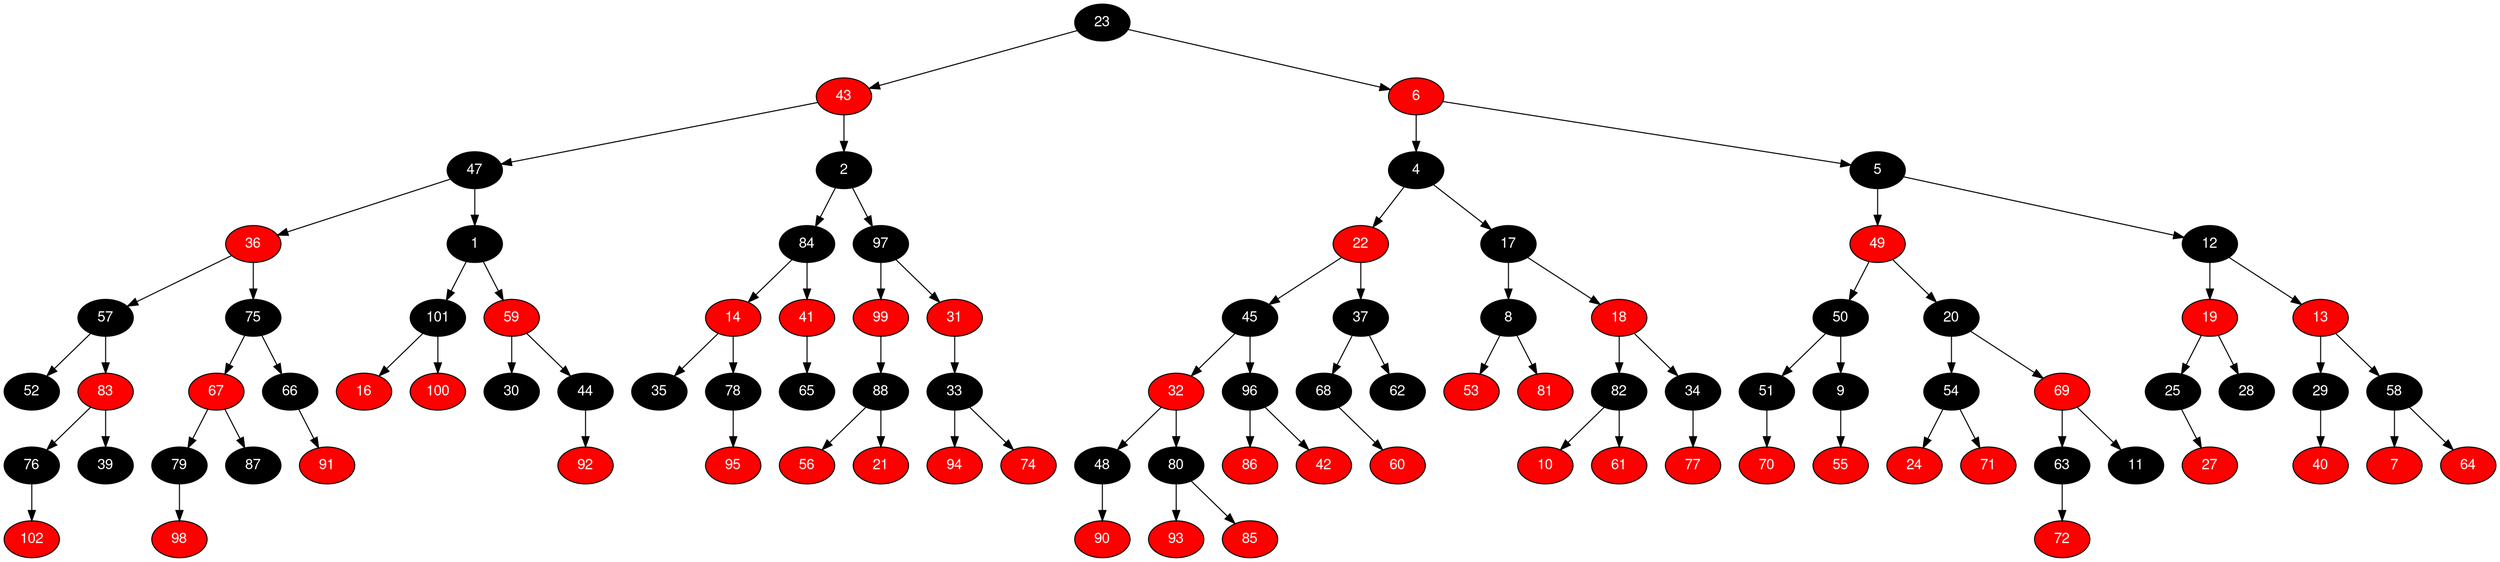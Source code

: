 digraph RB_Teste {
	node [fontname="Helvetica,Arial,sans-serif" style="filled"]
	edge [fontname="Helvetica,Arial,sans-serif" color="black"]

	{
		node [fillcolor=" black" fontcolor=" white"] 23 
		node [fillcolor=" red" fontcolor=" white"] 43 
		node [fillcolor=" black" fontcolor=" white"] 47 
		node [fillcolor=" red" fontcolor=" white"] 36 
		node [fillcolor=" black" fontcolor=" white"] 57 
		node [fillcolor=" black" fontcolor=" white"] 52 
		node [fillcolor=" red" fontcolor=" white"] 83 
		node [fillcolor=" black" fontcolor=" white"] 76 
		node [fillcolor=" red" fontcolor=" white"] 102 
		node [fillcolor=" black" fontcolor=" white"] 39 
		node [fillcolor=" black" fontcolor=" white"] 75 
		node [fillcolor=" red" fontcolor=" white"] 67 
		node [fillcolor=" black" fontcolor=" white"] 79 
		node [fillcolor=" red" fontcolor=" white"] 98 
		node [fillcolor=" black" fontcolor=" white"] 87 
		node [fillcolor=" black" fontcolor=" white"] 66 
		node [fillcolor=" red" fontcolor=" white"] 91 
		node [fillcolor=" black" fontcolor=" white"] 1 
		node [fillcolor=" black" fontcolor=" white"] 101 
		node [fillcolor=" red" fontcolor=" white"] 16 
		node [fillcolor=" red" fontcolor=" white"] 100 
		node [fillcolor=" red" fontcolor=" white"] 59 
		node [fillcolor=" black" fontcolor=" white"] 30 
		node [fillcolor=" black" fontcolor=" white"] 44 
		node [fillcolor=" red" fontcolor=" white"] 92 
		node [fillcolor=" black" fontcolor=" white"] 2 
		node [fillcolor=" black" fontcolor=" white"] 84 
		node [fillcolor=" red" fontcolor=" white"] 14 
		node [fillcolor=" black" fontcolor=" white"] 35 
		node [fillcolor=" black" fontcolor=" white"] 78 
		node [fillcolor=" red" fontcolor=" white"] 95 
		node [fillcolor=" red" fontcolor=" white"] 41 
		node [fillcolor=" black" fontcolor=" white"] 65 
		node [fillcolor=" black" fontcolor=" white"] 97 
		node [fillcolor=" red" fontcolor=" white"] 99 
		node [fillcolor=" black" fontcolor=" white"] 88 
		node [fillcolor=" red" fontcolor=" white"] 56 
		node [fillcolor=" red" fontcolor=" white"] 21 
		node [fillcolor=" red" fontcolor=" white"] 31 
		node [fillcolor=" black" fontcolor=" white"] 33 
		node [fillcolor=" red" fontcolor=" white"] 94 
		node [fillcolor=" red" fontcolor=" white"] 74 
		node [fillcolor=" red" fontcolor=" white"] 6 
		node [fillcolor=" black" fontcolor=" white"] 4 
		node [fillcolor=" red" fontcolor=" white"] 22 
		node [fillcolor=" black" fontcolor=" white"] 45 
		node [fillcolor=" red" fontcolor=" white"] 32 
		node [fillcolor=" black" fontcolor=" white"] 48 
		node [fillcolor=" red" fontcolor=" white"] 90 
		node [fillcolor=" black" fontcolor=" white"] 80 
		node [fillcolor=" red" fontcolor=" white"] 93 
		node [fillcolor=" red" fontcolor=" white"] 85 
		node [fillcolor=" black" fontcolor=" white"] 96 
		node [fillcolor=" red" fontcolor=" white"] 86 
		node [fillcolor=" red" fontcolor=" white"] 42 
		node [fillcolor=" black" fontcolor=" white"] 37 
		node [fillcolor=" black" fontcolor=" white"] 68 
		node [fillcolor=" red" fontcolor=" white"] 60 
		node [fillcolor=" black" fontcolor=" white"] 62 
		node [fillcolor=" black" fontcolor=" white"] 17 
		node [fillcolor=" black" fontcolor=" white"] 8 
		node [fillcolor=" red" fontcolor=" white"] 53 
		node [fillcolor=" red" fontcolor=" white"] 81 
		node [fillcolor=" red" fontcolor=" white"] 18 
		node [fillcolor=" black" fontcolor=" white"] 82 
		node [fillcolor=" red" fontcolor=" white"] 10 
		node [fillcolor=" red" fontcolor=" white"] 61 
		node [fillcolor=" black" fontcolor=" white"] 34 
		node [fillcolor=" red" fontcolor=" white"] 77 
		node [fillcolor=" black" fontcolor=" white"] 5 
		node [fillcolor=" red" fontcolor=" white"] 49 
		node [fillcolor=" black" fontcolor=" white"] 50 
		node [fillcolor=" black" fontcolor=" white"] 51 
		node [fillcolor=" red" fontcolor=" white"] 70 
		node [fillcolor=" black" fontcolor=" white"] 9 
		node [fillcolor=" red" fontcolor=" white"] 55 
		node [fillcolor=" black" fontcolor=" white"] 20 
		node [fillcolor=" black" fontcolor=" white"] 54 
		node [fillcolor=" red" fontcolor=" white"] 24 
		node [fillcolor=" red" fontcolor=" white"] 71 
		node [fillcolor=" red" fontcolor=" white"] 69 
		node [fillcolor=" black" fontcolor=" white"] 63 
		node [fillcolor=" red" fontcolor=" white"] 72 
		node [fillcolor=" black" fontcolor=" white"] 11 
		node [fillcolor=" black" fontcolor=" white"] 12 
		node [fillcolor=" red" fontcolor=" white"] 19 
		node [fillcolor=" black" fontcolor=" white"] 25 
		node [fillcolor=" red" fontcolor=" white"] 27 
		node [fillcolor=" black" fontcolor=" white"] 28 
		node [fillcolor=" red" fontcolor=" white"] 13 
		node [fillcolor=" black" fontcolor=" white"] 29 
		node [fillcolor=" red" fontcolor=" white"] 40 
		node [fillcolor=" black" fontcolor=" white"] 58 
		node [fillcolor=" red" fontcolor=" white"] 7 
		node [fillcolor=" red" fontcolor=" white"] 64 
	}

	23 -> 43 
	23 -> 6 
	43 -> 47 
	43 -> 2 
	47 -> 36 
	47 -> 1 
	36 -> 57 
	36 -> 75 
	57 -> 52 
	57 -> 83 
	83 -> 76 
	83 -> 39 
	76 -> 102 
	75 -> 67 
	75 -> 66 
	67 -> 79 
	67 -> 87 
	79 -> 98 
	66 -> 91 
	1 -> 101 
	1 -> 59 
	101 -> 16 
	101 -> 100 
	59 -> 30 
	59 -> 44 
	44 -> 92 
	2 -> 84 
	2 -> 97 
	84 -> 14 
	84 -> 41 
	14 -> 35 
	14 -> 78 
	78 -> 95 
	41 -> 65 
	97 -> 99 
	97 -> 31 
	99 -> 88 
	88 -> 56 
	88 -> 21 
	31 -> 33 
	33 -> 94 
	33 -> 74 
	6 -> 4 
	6 -> 5 
	4 -> 22 
	4 -> 17 
	22 -> 45 
	22 -> 37 
	45 -> 32 
	45 -> 96 
	32 -> 48 
	32 -> 80 
	48 -> 90 
	80 -> 93 
	80 -> 85 
	96 -> 86 
	96 -> 42 
	37 -> 68 
	37 -> 62 
	68 -> 60 
	17 -> 8 
	17 -> 18 
	8 -> 53 
	8 -> 81 
	18 -> 82 
	18 -> 34 
	82 -> 10 
	82 -> 61 
	34 -> 77 
	5 -> 49 
	5 -> 12 
	49 -> 50 
	49 -> 20 
	50 -> 51 
	50 -> 9 
	51 -> 70 
	9 -> 55 
	20 -> 54 
	20 -> 69 
	54 -> 24 
	54 -> 71 
	69 -> 63 
	69 -> 11 
	63 -> 72 
	12 -> 19 
	12 -> 13 
	19 -> 25 
	19 -> 28 
	25 -> 27 
	13 -> 29 
	13 -> 58 
	29 -> 40 
	58 -> 7 
	58 -> 64 
}
